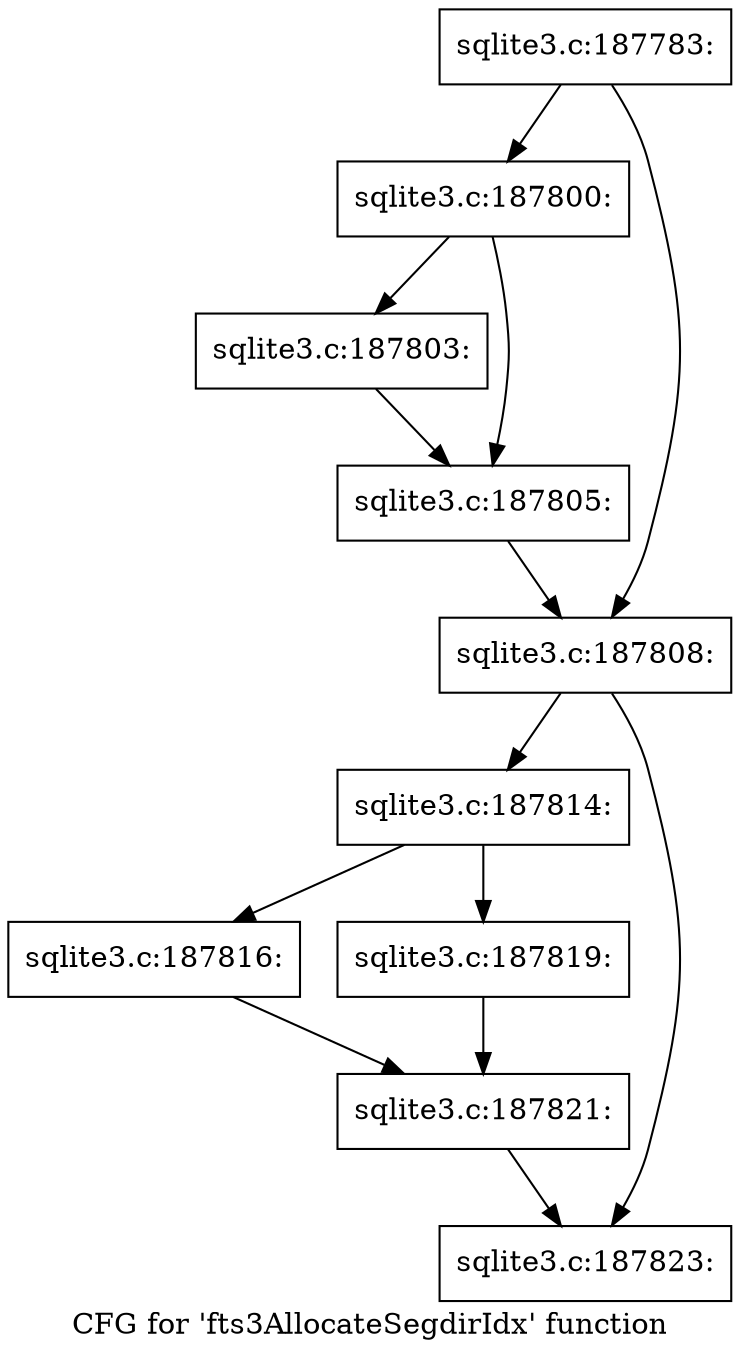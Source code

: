 digraph "CFG for 'fts3AllocateSegdirIdx' function" {
	label="CFG for 'fts3AllocateSegdirIdx' function";

	Node0x55c0fb06fd40 [shape=record,label="{sqlite3.c:187783:}"];
	Node0x55c0fb06fd40 -> Node0x55c0fb07f740;
	Node0x55c0fb06fd40 -> Node0x55c0fb07f790;
	Node0x55c0fb07f740 [shape=record,label="{sqlite3.c:187800:}"];
	Node0x55c0fb07f740 -> Node0x55c0fb0800c0;
	Node0x55c0fb07f740 -> Node0x55c0fb080110;
	Node0x55c0fb0800c0 [shape=record,label="{sqlite3.c:187803:}"];
	Node0x55c0fb0800c0 -> Node0x55c0fb080110;
	Node0x55c0fb080110 [shape=record,label="{sqlite3.c:187805:}"];
	Node0x55c0fb080110 -> Node0x55c0fb07f790;
	Node0x55c0fb07f790 [shape=record,label="{sqlite3.c:187808:}"];
	Node0x55c0fb07f790 -> Node0x55c0fb080cc0;
	Node0x55c0fb07f790 -> Node0x55c0fb080d10;
	Node0x55c0fb080cc0 [shape=record,label="{sqlite3.c:187814:}"];
	Node0x55c0fb080cc0 -> Node0x55c0fb081120;
	Node0x55c0fb080cc0 -> Node0x55c0fb0811c0;
	Node0x55c0fb081120 [shape=record,label="{sqlite3.c:187816:}"];
	Node0x55c0fb081120 -> Node0x55c0fb081170;
	Node0x55c0fb0811c0 [shape=record,label="{sqlite3.c:187819:}"];
	Node0x55c0fb0811c0 -> Node0x55c0fb081170;
	Node0x55c0fb081170 [shape=record,label="{sqlite3.c:187821:}"];
	Node0x55c0fb081170 -> Node0x55c0fb080d10;
	Node0x55c0fb080d10 [shape=record,label="{sqlite3.c:187823:}"];
}

